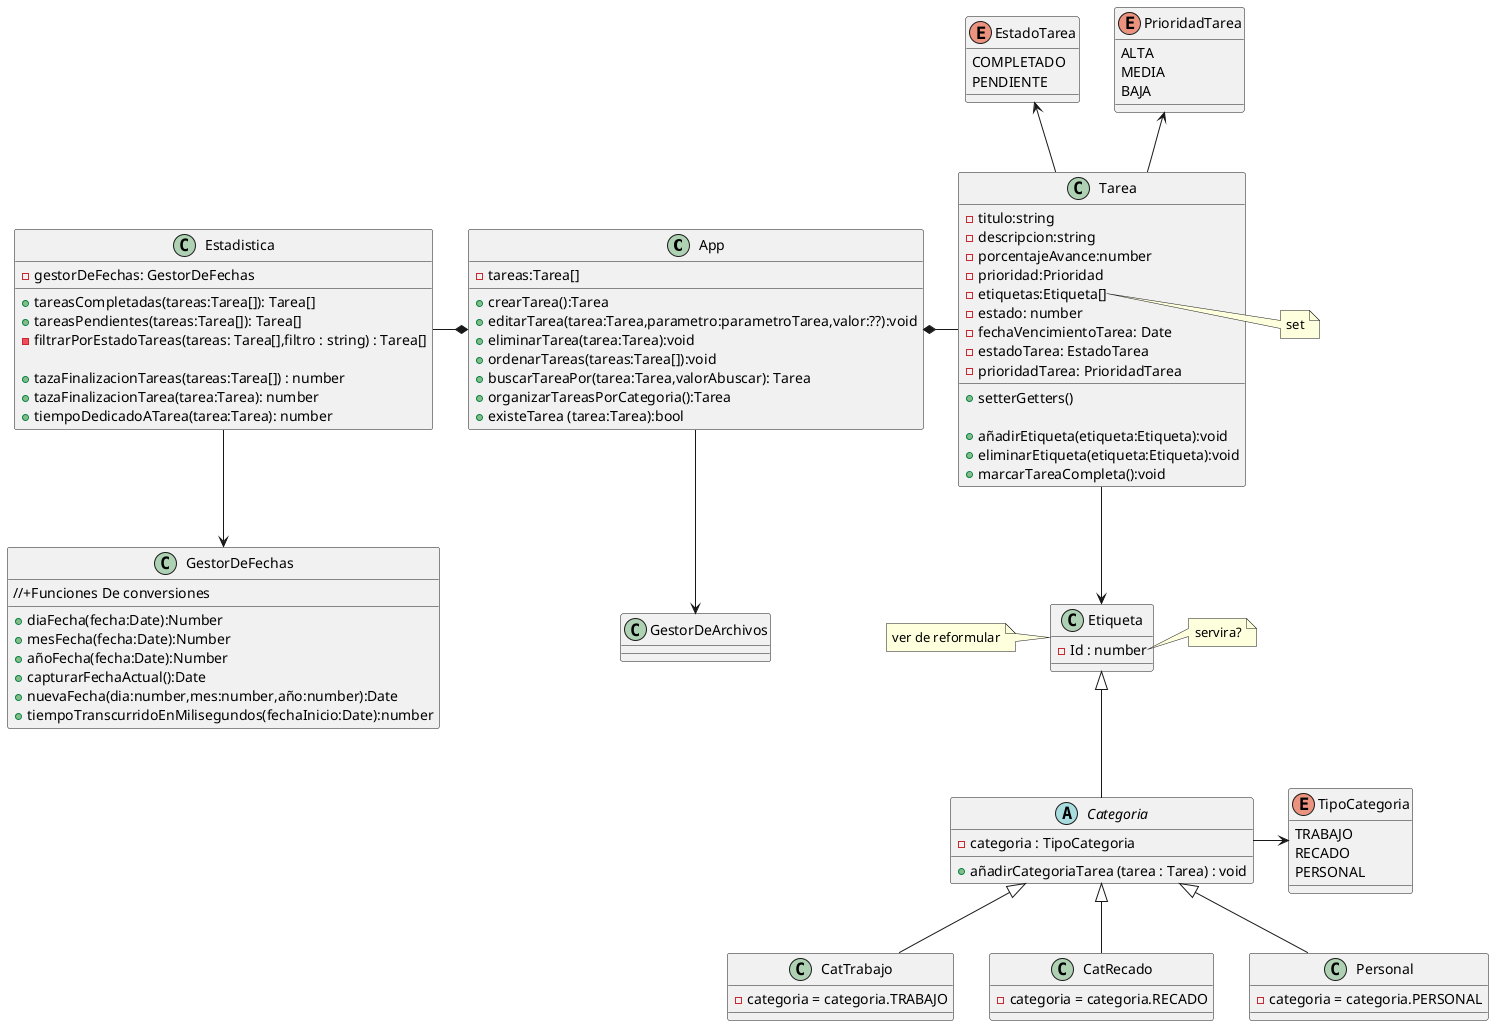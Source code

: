 

@startuml TaskList


class App{

    -tareas:Tarea[]

    +crearTarea():Tarea
    +editarTarea(tarea:Tarea,parametro:parametroTarea,valor:??):void
    +eliminarTarea(tarea:Tarea):void
    +ordenarTareas(tareas:Tarea[]):void
    +buscarTareaPor(tarea:Tarea,valorAbuscar): Tarea


    +organizarTareasPorCategoria():Tarea
    
    +existeTarea (tarea:Tarea):bool
}

class GestorDeArchivos{

}

class Estadistica{

    -gestorDeFechas: GestorDeFechas

    +tareasCompletadas(tareas:Tarea[]): Tarea[]
    +tareasPendientes(tareas:Tarea[]): Tarea[]
    -filtrarPorEstadoTareas(tareas: Tarea[],filtro : string) : Tarea[]

    +tazaFinalizacionTareas(tareas:Tarea[]) : number
    +tazaFinalizacionTarea(tarea:Tarea): number
    +tiempoDedicadoATarea(tarea:Tarea): number

}

class GestorDeFechas {
    +diaFecha(fecha:Date):Number
    +mesFecha(fecha:Date):Number
    +añoFecha(fecha:Date):Number
    +capturarFechaActual():Date
    +nuevaFecha(dia:number,mes:number,año:number):Date
    +tiempoTranscurridoEnMilisegundos(fechaInicio:Date):number
    
    //+Funciones De conversiones

    }

enum EstadoTarea{
    COMPLETADO
    PENDIENTE
}

enum PrioridadTarea{
    ALTA
    MEDIA
    BAJA
}

enum TipoCategoria{
    TRABAJO 
    RECADO
    PERSONAL
}

class Tarea {
    
    -titulo:string
    -descripcion:string
    -porcentajeAvance:number
    -prioridad:Prioridad
    -etiquetas:Etiqueta[] 
    -estado: number
    -fechaVencimientoTarea: Date
    -estadoTarea: EstadoTarea
    -prioridadTarea: PrioridadTarea

    +setterGetters()
    
    +añadirEtiqueta(etiqueta:Etiqueta):void
    +eliminarEtiqueta(etiqueta:Etiqueta):void
    +marcarTareaCompleta():void
}


class Etiqueta { 
    -Id : number

}

abstract class Categoria extends Etiqueta {
    -categoria : TipoCategoria
    +añadirCategoriaTarea (tarea : Tarea) : void
}

Class CatTrabajo extends Categoria{
    -categoria = categoria.TRABAJO
}

Class CatRecado extends Categoria{
    -categoria = categoria.RECADO
}

Class Personal extends Categoria{
    -categoria = categoria.PERSONAL
}


'Relaciones

App *-right- Tarea
App *-left- Estadistica
App -down-> GestorDeArchivos

Tarea -up-> PrioridadTarea
Tarea -up-> EstadoTarea
Tarea -down->Etiqueta

Categoria -right-> TipoCategoria

Estadistica -down-> GestorDeFechas 

note left of Etiqueta
    ver de reformular
end note

note right of Etiqueta::Id
    servira?
end note

note right of Tarea::etiquetas
    set
end note



@enduml